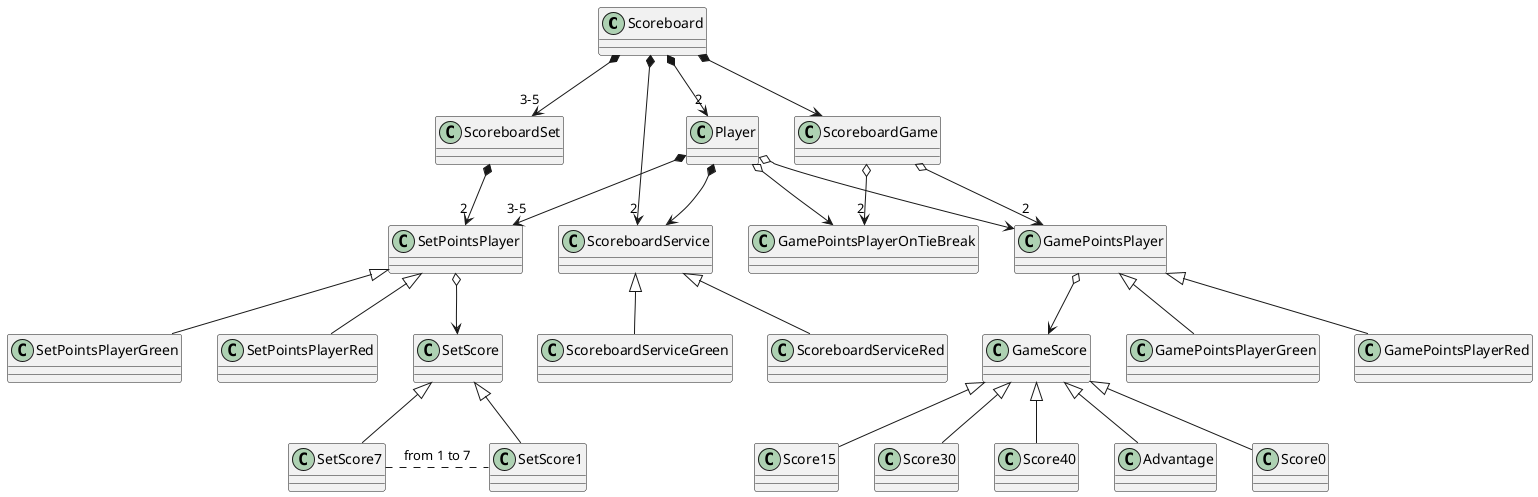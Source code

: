 @startuml

class Scoreboard
class ScoreboardSet
class ScoreboardGame
class ScoreboardService

class SetPointsPlayer
class SetPointsPlayerGreen
class SetPointsPlayerRed
class GamePointsPlayer
class GamePointsPlayerGreen
class GamePointsPlayerRed

class GameScore
class Score0
class Score15
class Score30
class Score40
class Advantage

class SetScore
class SetScore1
class SetScore7

class Player

Scoreboard *--> "3-5" ScoreboardSet
Scoreboard *--> "2" Player
ScoreboardSet *--> "2" SetPointsPlayer
SetPointsPlayerGreen -up-|> SetPointsPlayer
SetPointsPlayerRed -up-|> SetPointsPlayer

Scoreboard *--> ScoreboardGame
ScoreboardGame o--> "2" GamePointsPlayer
GamePointsPlayerGreen -up-|> GamePointsPlayer
GamePointsPlayerRed -up-|> GamePointsPlayer

GamePointsPlayer o-down-> GameScore
Score0 -up-|> GameScore
Score15 -up-|> GameScore
Score30 -up-|> GameScore
Score40 -up-|> GameScore
Advantage -up-|> GameScore

ScoreboardGame o-down-> "2" GamePointsPlayerOnTieBreak

SetPointsPlayer o-down-> SetScore
SetScore1 -up-|> SetScore
SetScore7 -up-|> SetScore
SetScore1 .left. SetScore7 : from 1 to 7

Scoreboard *--> "2" ScoreboardService
ScoreboardServiceGreen -up-|> ScoreboardService
ScoreboardServiceRed -up-|> ScoreboardService

Player o--> GamePointsPlayer
Player *--> "3-5" SetPointsPlayer
Player *--> ScoreboardService
Player o--> GamePointsPlayerOnTieBreak

@enduml
